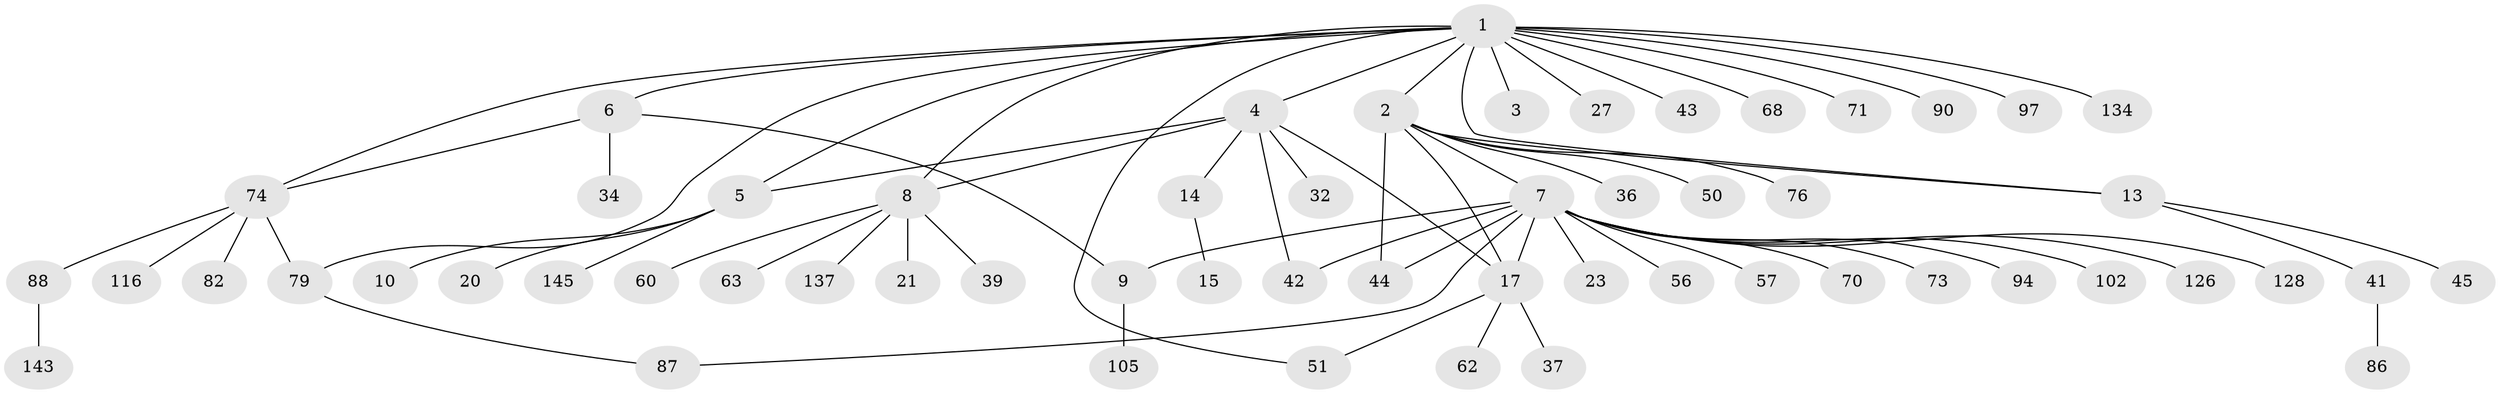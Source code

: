 // original degree distribution, {12: 0.013605442176870748, 8: 0.013605442176870748, 4: 0.05442176870748299, 6: 0.027210884353741496, 5: 0.013605442176870748, 15: 0.006802721088435374, 1: 0.5578231292517006, 2: 0.24489795918367346, 3: 0.05442176870748299, 18: 0.006802721088435374, 7: 0.006802721088435374}
// Generated by graph-tools (version 1.1) at 2025/18/03/04/25 18:18:23]
// undirected, 58 vertices, 69 edges
graph export_dot {
graph [start="1"]
  node [color=gray90,style=filled];
  1 [super="+16"];
  2;
  3 [super="+146+53"];
  4 [super="+55+12+19+106+89+40+22"];
  5 [super="+11"];
  6 [super="+18"];
  7 [super="+65+26+25"];
  8 [super="+33+67"];
  9;
  10;
  13 [super="+64+115"];
  14 [super="+30"];
  15 [super="+112"];
  17 [super="+72+29+141"];
  20 [super="+69"];
  21;
  23;
  27;
  32;
  34 [super="+49"];
  36;
  37;
  39 [super="+98"];
  41 [super="+54+46"];
  42 [super="+138"];
  43;
  44;
  45;
  50 [super="+132"];
  51 [super="+52"];
  56;
  57;
  60 [super="+131"];
  62;
  63;
  68;
  70 [super="+85"];
  71;
  73;
  74 [super="+78+121+104"];
  76 [super="+130"];
  79 [super="+140"];
  82;
  86;
  87 [super="+96"];
  88 [super="+95+117"];
  90;
  94;
  97 [super="+136"];
  102 [super="+127"];
  105;
  116 [super="+118"];
  126;
  128;
  134;
  137 [super="+147"];
  143;
  145;
  1 -- 2;
  1 -- 3 [weight=2];
  1 -- 4;
  1 -- 6;
  1 -- 43;
  1 -- 68;
  1 -- 90;
  1 -- 97;
  1 -- 134;
  1 -- 79;
  1 -- 51;
  1 -- 5;
  1 -- 71;
  1 -- 74;
  1 -- 13;
  1 -- 27;
  1 -- 8;
  2 -- 7;
  2 -- 13;
  2 -- 17;
  2 -- 36;
  2 -- 44;
  2 -- 50;
  2 -- 76;
  4 -- 5;
  4 -- 8;
  4 -- 32;
  4 -- 42;
  4 -- 14;
  4 -- 17;
  5 -- 10;
  5 -- 20;
  5 -- 145;
  6 -- 9;
  6 -- 34;
  6 -- 74;
  7 -- 23;
  7 -- 42;
  7 -- 44;
  7 -- 56;
  7 -- 57;
  7 -- 73;
  7 -- 87;
  7 -- 102;
  7 -- 126;
  7 -- 128;
  7 -- 9;
  7 -- 70;
  7 -- 94;
  7 -- 17 [weight=2];
  8 -- 21;
  8 -- 39;
  8 -- 60;
  8 -- 63;
  8 -- 137;
  9 -- 105;
  13 -- 41;
  13 -- 45;
  14 -- 15;
  17 -- 37;
  17 -- 51;
  17 -- 62;
  41 -- 86;
  74 -- 82;
  74 -- 116;
  74 -- 88;
  74 -- 79;
  79 -- 87;
  88 -- 143;
}
